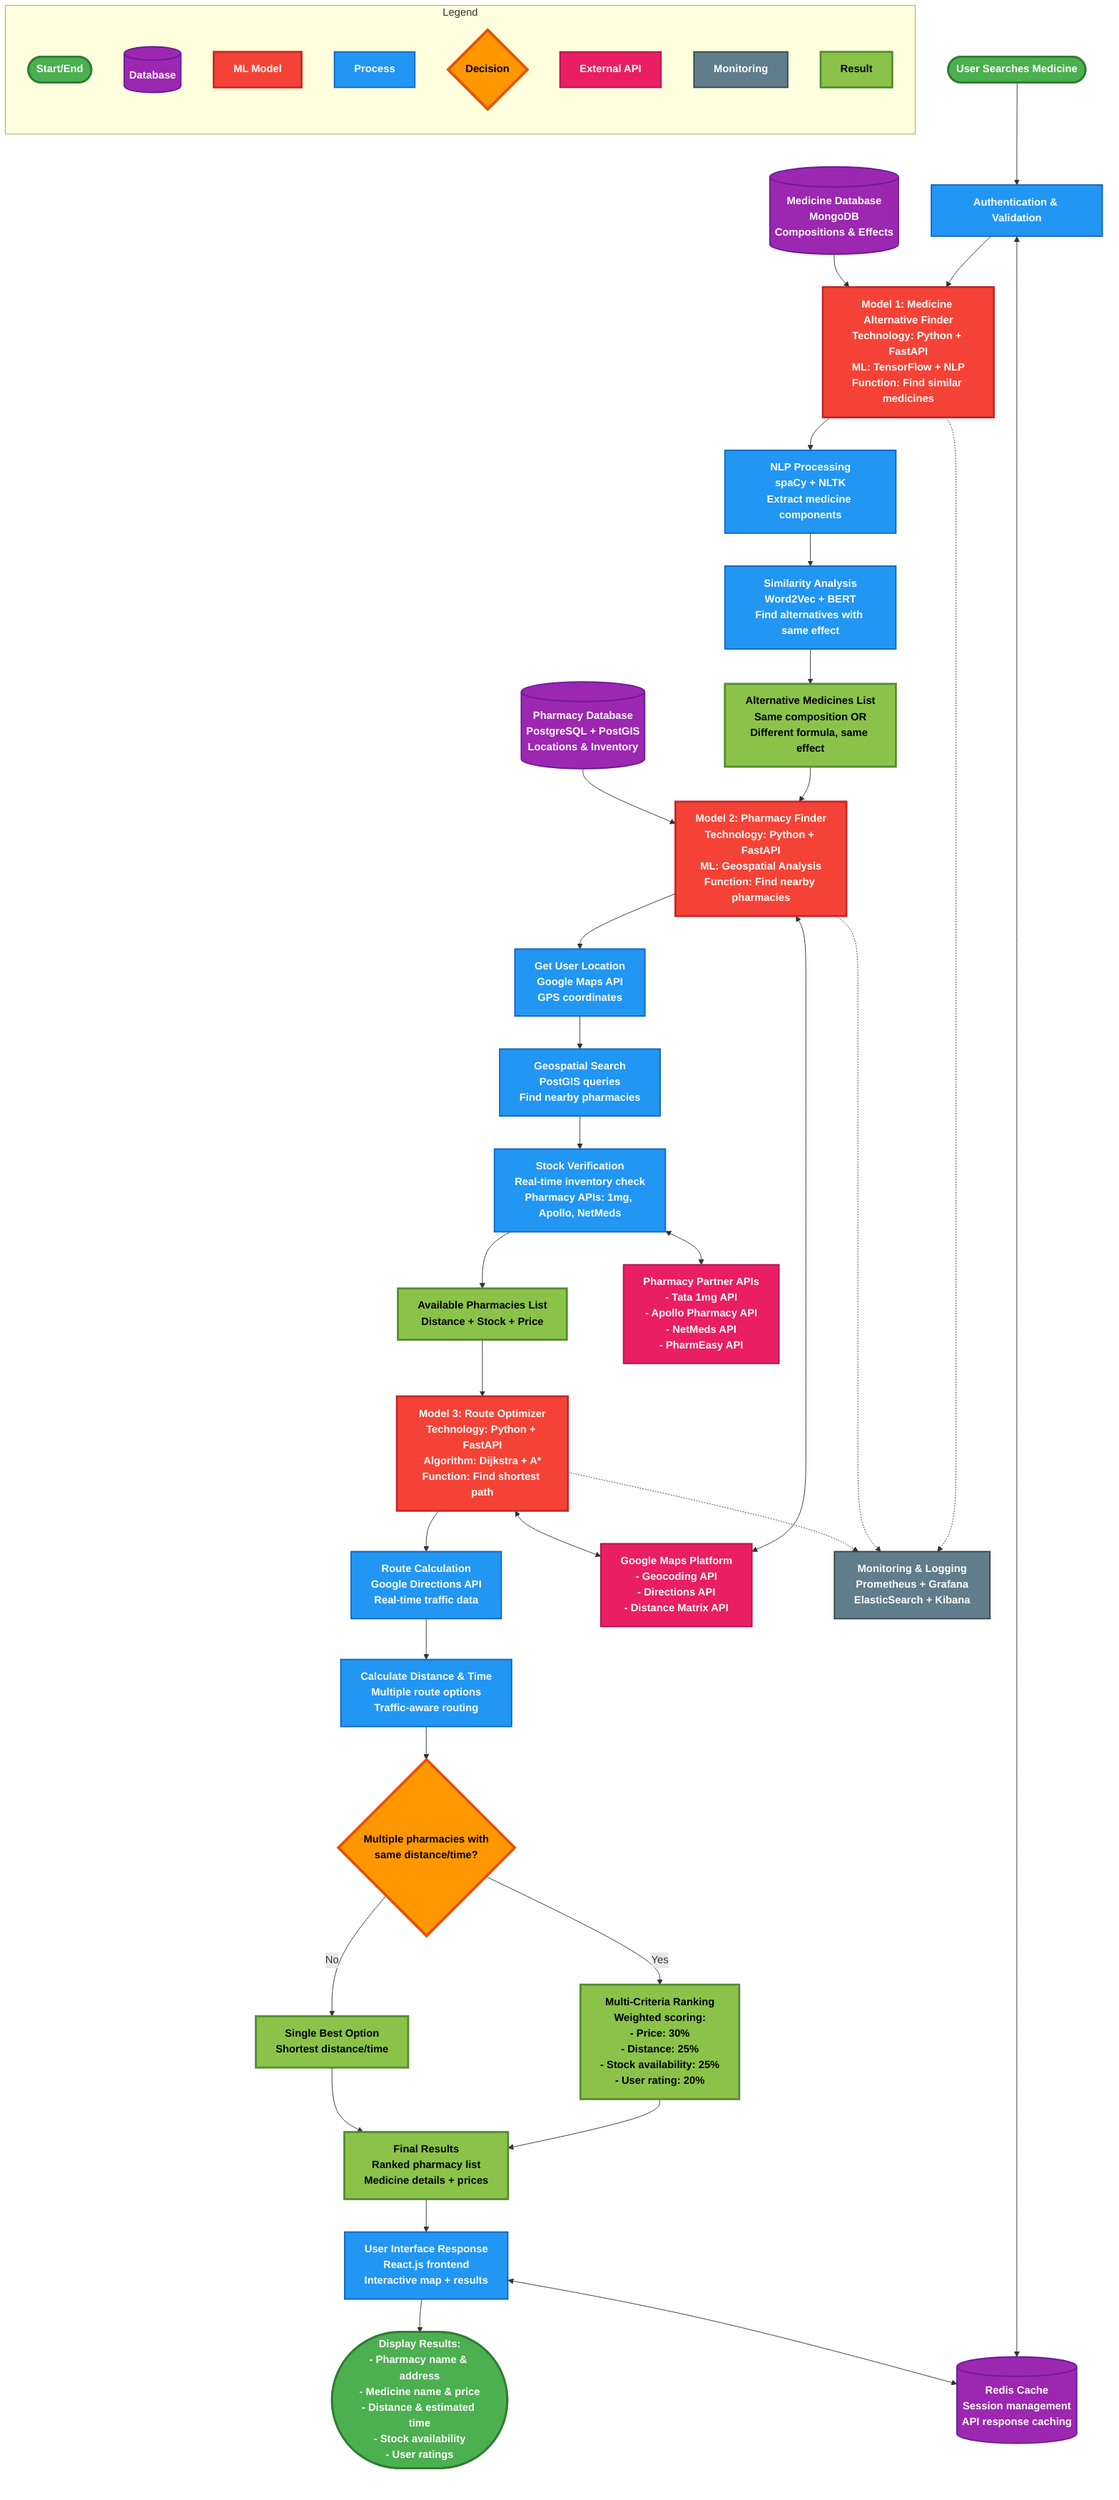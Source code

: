 flowchart TD
    %% User Input
    START([User Searches Medicine]) --> AUTH[Authentication & Validation]
    
    %% Data Sources
    MEDICINE_DB[(Medicine Database<br/>MongoDB<br/>Compositions & Effects)]
    PHARMACY_DB[(Pharmacy Database<br/>PostgreSQL + PostGIS<br/>Locations & Inventory)]
    
    %% Model 1: Medicine Alternative Finder
    AUTH --> MODEL1[Model 1: Medicine Alternative Finder<br/>Technology: Python + FastAPI<br/>ML: TensorFlow + NLP<br/>Function: Find similar medicines]
    
    MODEL1 --> NLP[NLP Processing<br/>spaCy + NLTK<br/>Extract medicine components]
    
    NLP --> SIMILARITY[Similarity Analysis<br/>Word2Vec + BERT<br/>Find alternatives with same effect]
    
    MEDICINE_DB --> MODEL1
    SIMILARITY --> ALT_MEDICINES[Alternative Medicines List<br/>Same composition OR<br/>Different formula, same effect]
    
    %% Model 2: Pharmacy Finder
    ALT_MEDICINES --> MODEL2[Model 2: Pharmacy Finder<br/>Technology: Python + FastAPI<br/>ML: Geospatial Analysis<br/>Function: Find nearby pharmacies]
    
    MODEL2 --> LOCATION[Get User Location<br/>Google Maps API<br/>GPS coordinates]
    
    LOCATION --> GEOSEARCH[Geospatial Search<br/>PostGIS queries<br/>Find nearby pharmacies]
    
    PHARMACY_DB --> MODEL2
    GEOSEARCH --> STOCK_CHECK[Stock Verification<br/>Real-time inventory check<br/>Pharmacy APIs: 1mg, Apollo, NetMeds]
    
    STOCK_CHECK --> PHARMACY_LIST[Available Pharmacies List<br/>Distance + Stock + Price]
    
    %% Model 3: Route Optimizer
    PHARMACY_LIST --> MODEL3[Model 3: Route Optimizer<br/>Technology: Python + FastAPI<br/>Algorithm: Dijkstra + A*<br/>Function: Find shortest path]
    
    MODEL3 --> ROUTE_CALC[Route Calculation<br/>Google Directions API<br/>Real-time traffic data]
    
    ROUTE_CALC --> DISTANCE_TIME[Calculate Distance & Time<br/>Multiple route options<br/>Traffic-aware routing]
    
    %% Decision Logic
    DISTANCE_TIME --> DECISION{Multiple pharmacies with<br/>same distance/time?}
    
    DECISION -->|Yes| MULTI_CRITERIA[Multi-Criteria Ranking<br/>Weighted scoring:<br/>- Price: 30%<br/>- Distance: 25%<br/>- Stock availability: 25%<br/>- User rating: 20%]
    
    DECISION -->|No| SINGLE_RESULT[Single Best Option<br/>Shortest distance/time]
    
    %% Final Output
    MULTI_CRITERIA --> FINAL_RESULT[Final Results<br/>Ranked pharmacy list<br/>Medicine details + prices]
    SINGLE_RESULT --> FINAL_RESULT
    
    FINAL_RESULT --> UI_RESPONSE[User Interface Response<br/>React.js frontend<br/>Interactive map + results]
    
    UI_RESPONSE --> OUTPUT([Display Results:<br/>- Pharmacy name & address<br/>- Medicine name & price<br/>- Distance & estimated time<br/>- Stock availability<br/>- User ratings])
    
    %% External Services
    MAPS_API[Google Maps Platform<br/>- Geocoding API<br/>- Directions API<br/>- Distance Matrix API]
    PHARMACY_APIS[Pharmacy Partner APIs<br/>- Tata 1mg API<br/>- Apollo Pharmacy API<br/>- NetMeds API<br/>- PharmEasy API]
    
    MODEL2 <--> MAPS_API
    MODEL3 <--> MAPS_API
    STOCK_CHECK <--> PHARMACY_APIS
    
    %% Infrastructure
    CACHE[(Redis Cache<br/>Session management<br/>API response caching)]
    MONITOR[Monitoring & Logging<br/>Prometheus + Grafana<br/>ElasticSearch + Kibana]
    
    AUTH <--> CACHE
    UI_RESPONSE <--> CACHE
    
    MODEL1 -.-> MONITOR
    MODEL2 -.-> MONITOR
    MODEL3 -.-> MONITOR
    
        %% Color Legend
    subgraph LEGEND ["Legend"]
        direction TB
        L1([Start/End])
        L2[(Database)]
        L3[ML Model]
        L4[Process]
        L5{Decision}
        L6[External API]
        L7[Monitoring]
        L8[Result]
    end

    %% Enhanced Styling with Better Visibility
    classDef startEnd fill:#4CAF50,stroke:#2E7D32,stroke-width:3px,color:#ffffff,font-weight:bold
    classDef database fill:#9C27B0,stroke:#6A1B9A,stroke-width:2px,color:#ffffff,font-weight:bold
    classDef model fill:#F44336,stroke:#C62828,stroke-width:3px,color:#ffffff,font-weight:bold
    classDef processing fill:#2196F3,stroke:#1565C0,stroke-width:2px,color:#ffffff,font-weight:bold
    classDef decision fill:#FF9800,stroke:#E65100,stroke-width:4px,color:#000000,font-weight:bold
    classDef external fill:#E91E63,stroke:#AD1457,stroke-width:2px,color:#ffffff,font-weight:bold
    classDef Monitoring fill:#607D8B,stroke:#37474F,stroke-width:2px,color:#ffffff,font-weight:bold
    classDef result fill:#8BC34A,stroke:#558B2F,stroke-width:3px,color:#000000,font-weight:bold
    
    class START,OUTPUT startEnd
    class MEDICINE_DB,PHARMACY_DB,CACHE database
    class MODEL1,MODEL2,MODEL3 model
    class AUTH,NLP,SIMILARITY,LOCATION,GEOSEARCH,STOCK_CHECK,ROUTE_CALC,DISTANCE_TIME,UI_RESPONSE processing
    class DECISION decision
    class MAPS_API,PHARMACY_APIS external
    class MONITOR Monitoring
    class ALT_MEDICINES,PHARMACY_LIST,MULTI_CRITERIA,SINGLE_RESULT,FINAL_RESULT result

    class L1 startEnd
    class L2 database
    class L3 model
    class L4 processing
    class L5 decision
    class L6 external
    class L7 Monitoring
    class L8 result
    class LEGEND legend